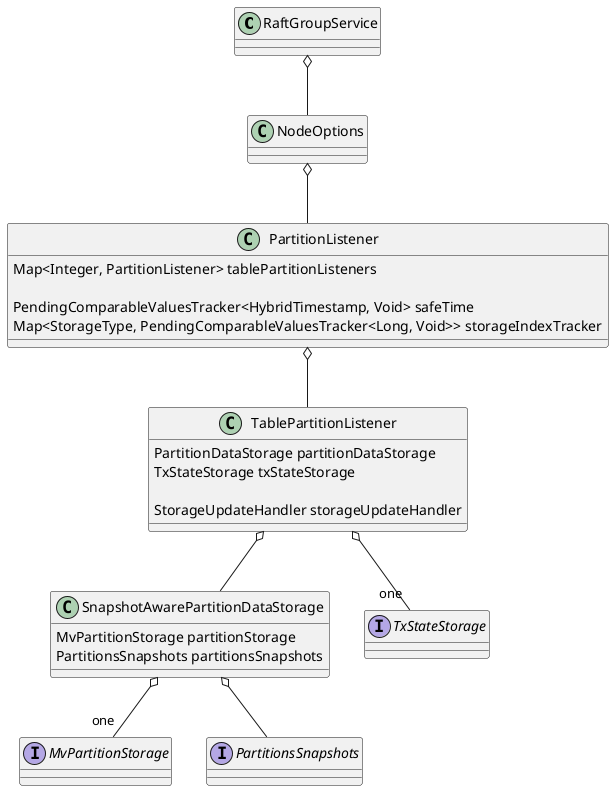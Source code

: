 @startuml
'https://plantuml.com/class-diagram

class RaftGroupService
class NodeOptions

class PartitionListener {
  Map<Integer, PartitionListener> tablePartitionListeners

  PendingComparableValuesTracker<HybridTimestamp, Void> safeTime
  Map<StorageType, PendingComparableValuesTracker<Long, Void>> storageIndexTracker
}

class TablePartitionListener {
  PartitionDataStorage partitionDataStorage
  TxStateStorage txStateStorage

  StorageUpdateHandler storageUpdateHandler
}

class SnapshotAwarePartitionDataStorage {
  MvPartitionStorage partitionStorage
  PartitionsSnapshots partitionsSnapshots
}

interface MvPartitionStorage
interface PartitionsSnapshots
interface TxStateStorage

RaftGroupService o-- NodeOptions
NodeOptions o-- PartitionListener
PartitionListener o-- TablePartitionListener
TablePartitionListener o-- SnapshotAwarePartitionDataStorage
TablePartitionListener o-- "one" TxStateStorage

SnapshotAwarePartitionDataStorage o-- "one" MvPartitionStorage
SnapshotAwarePartitionDataStorage o-- PartitionsSnapshots
@enduml
